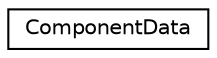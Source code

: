 digraph G
{
  edge [fontname="Helvetica",fontsize="10",labelfontname="Helvetica",labelfontsize="10"];
  node [fontname="Helvetica",fontsize="10",shape=record];
  rankdir="LR";
  Node1 [label="ComponentData",height=0.2,width=0.4,color="black", fillcolor="white", style="filled",URL="$struct_component_data.html"];
}
